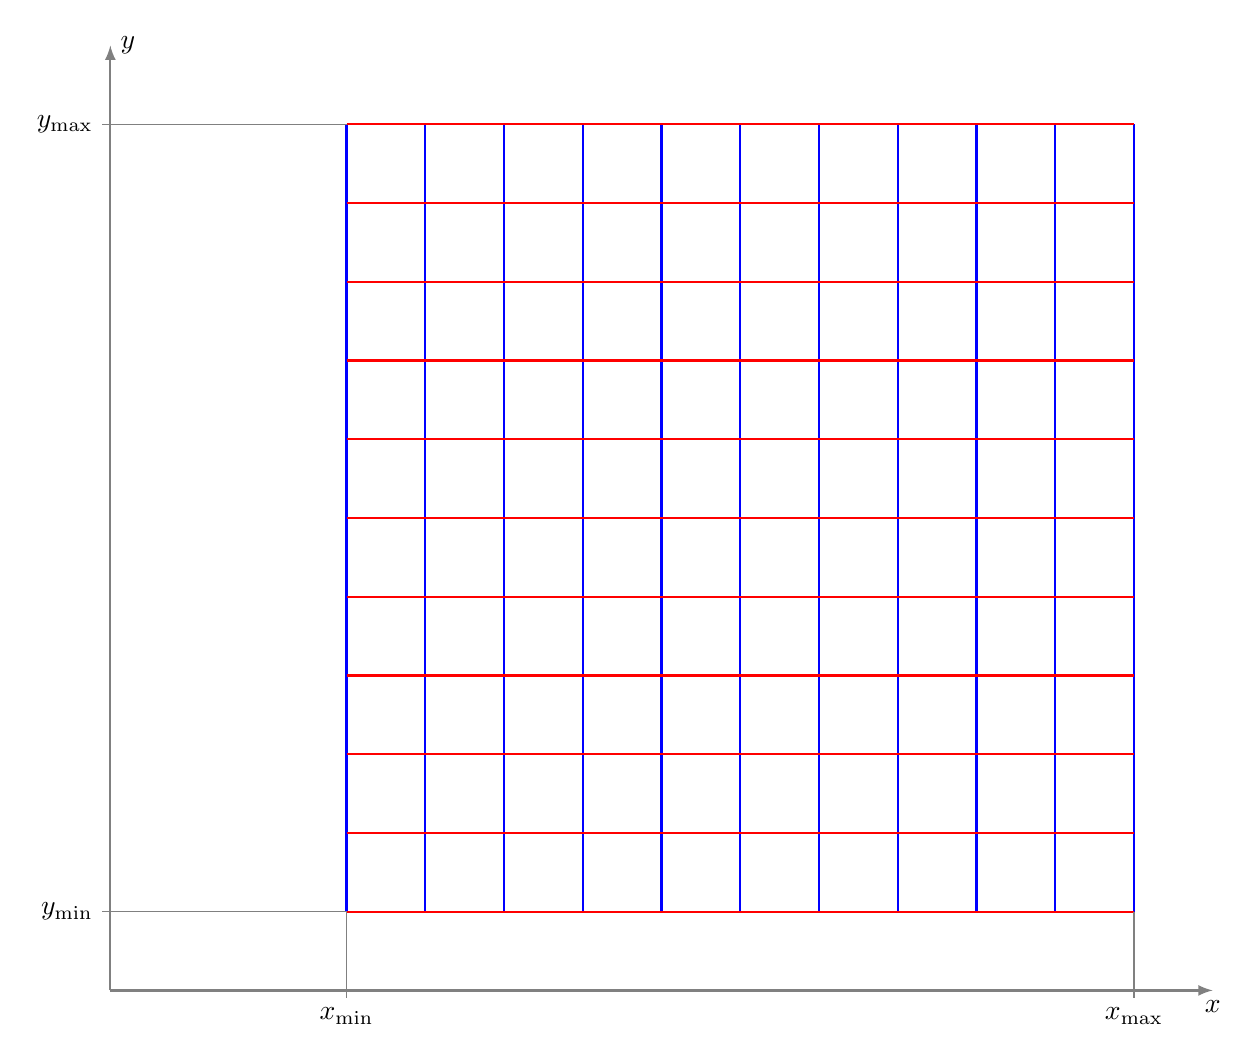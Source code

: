 \begin{tikzpicture}[scale=1]

% Axes
     \draw[->,>=latex,thick, gray] (-3,-1)--++(14,0) node[below,black] {$x$};
     \draw[->,>=latex,thick, gray] (-3,-1)--++(0,12) node[right,black] {$y$};  

% Labels
  \foreach \x in {0,...,10}{
    \draw[thick, blue] (\x,0) --++ (0,10);
}
  \foreach \y in {0,...,10}{
    \draw[thick, red] (0,\y) --++ (10,0);
}

\draw[gray] (0,0) --++(0,-1.1)  node[below,black] {$x_{\min}$};
\draw[gray] (10,0) --++(0,-1.1)  node[below,black] {$x_{\max}$};


\draw[gray] (0,0) --++(-3.1,0)  node[left,black] {$y_{\min}$};
\draw[gray] (0,10) --++(-3.1,0)  node[left,black] {$y_{\max}$};

\end{tikzpicture}
